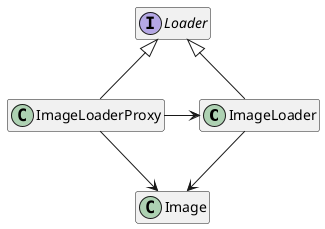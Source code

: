 @startuml

hide empty members

class ImageLoader
class ImageLoaderProxy
class Image
interface Loader

Loader <|-- ImageLoaderProxy
Loader <|-- ImageLoader
ImageLoaderProxy -> ImageLoader
ImageLoaderProxy --> Image
ImageLoader --> Image

@enduml
